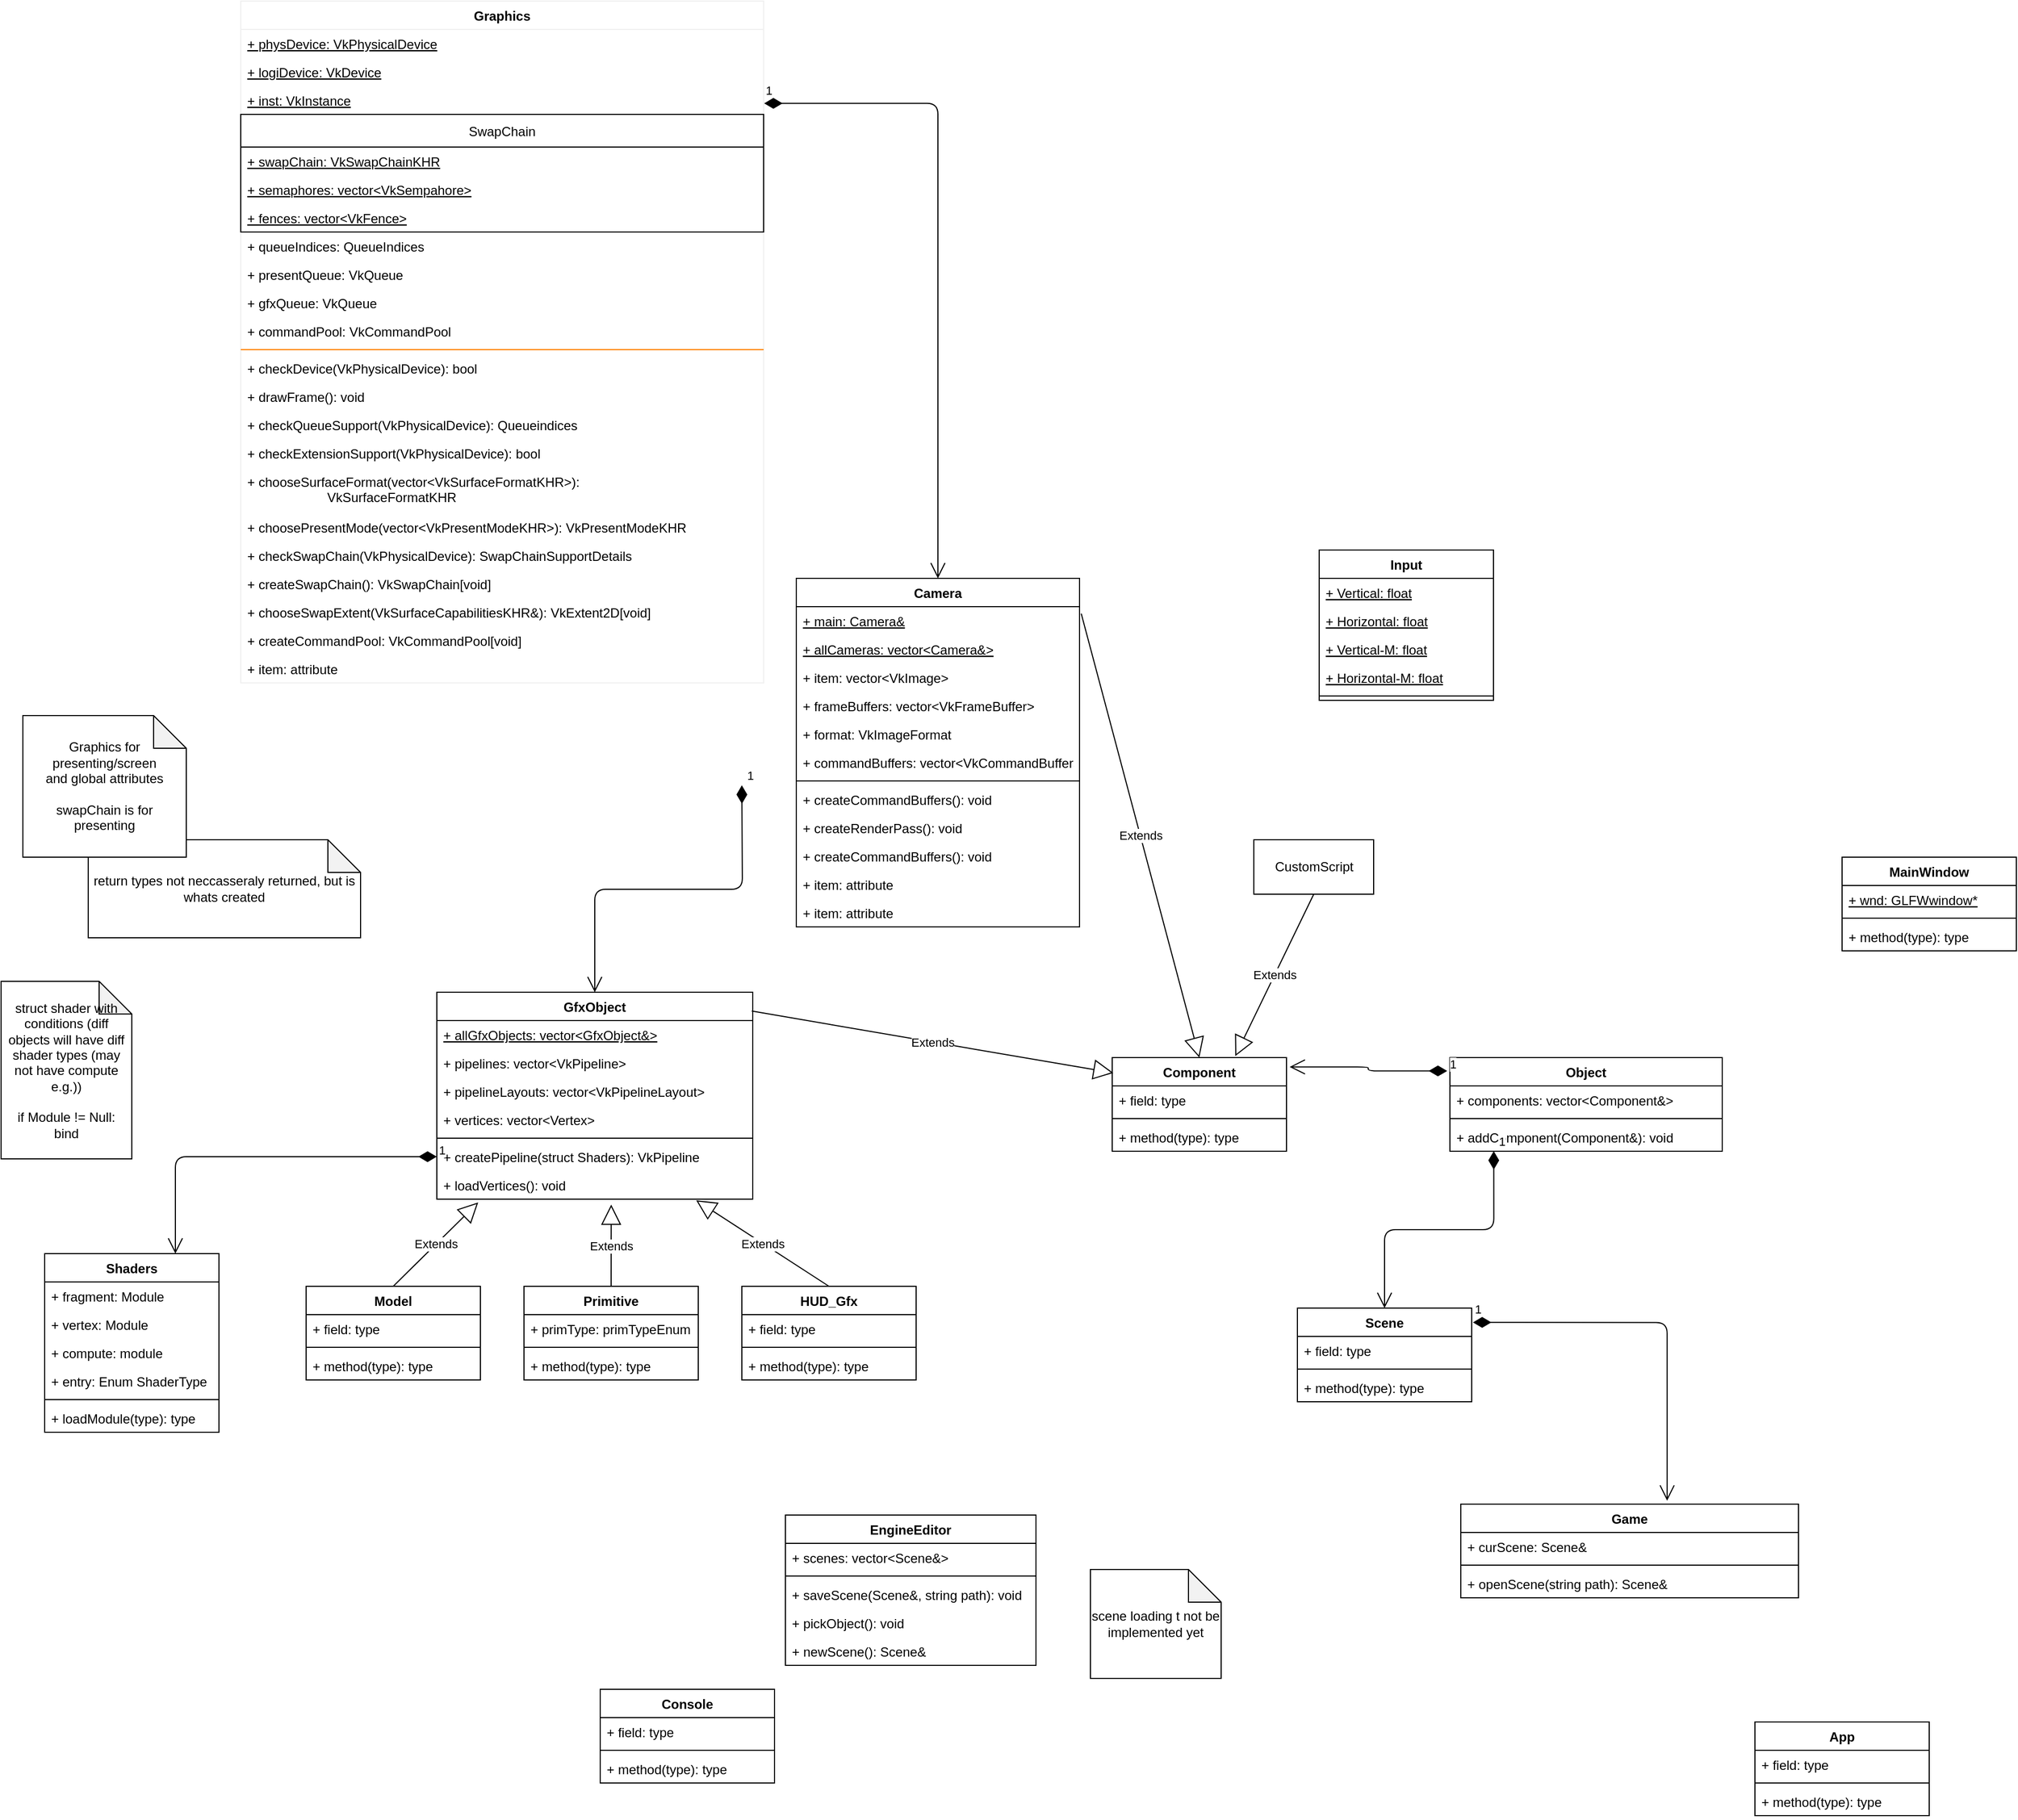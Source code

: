 <mxfile>
    <diagram id="BfsztXNBhcMgEYWWrg7Y" name="Page-1">
        <mxGraphModel dx="1413" dy="1930" grid="1" gridSize="10" guides="1" tooltips="1" connect="1" arrows="1" fold="1" page="1" pageScale="1" pageWidth="850" pageHeight="1100" math="0" shadow="0">
            <root>
                <mxCell id="0"/>
                <mxCell id="1" parent="0"/>
                <mxCell id="2" value="Camera" style="swimlane;fontStyle=1;align=center;verticalAlign=top;childLayout=stackLayout;horizontal=1;startSize=26;horizontalStack=0;resizeParent=1;resizeParentMax=0;resizeLast=0;collapsible=1;marginBottom=0;" parent="1" vertex="1">
                    <mxGeometry x="690" y="110" width="260" height="320" as="geometry"/>
                </mxCell>
                <mxCell id="17" value="+ main: Camera&amp;" style="text;strokeColor=none;fillColor=none;align=left;verticalAlign=top;spacingLeft=4;spacingRight=4;overflow=hidden;rotatable=0;points=[[0,0.5],[1,0.5]];portConstraint=eastwest;fontStyle=4" parent="2" vertex="1">
                    <mxGeometry y="26" width="260" height="26" as="geometry"/>
                </mxCell>
                <mxCell id="3" value="+ allCameras: vector&lt;Camera&amp;&gt;" style="text;strokeColor=none;fillColor=none;align=left;verticalAlign=top;spacingLeft=4;spacingRight=4;overflow=hidden;rotatable=0;points=[[0,0.5],[1,0.5]];portConstraint=eastwest;fontStyle=4" parent="2" vertex="1">
                    <mxGeometry y="52" width="260" height="26" as="geometry"/>
                </mxCell>
                <mxCell id="107" value="+ item: vector&lt;VkImage&gt;" style="text;strokeColor=none;fillColor=none;align=left;verticalAlign=top;spacingLeft=4;spacingRight=4;overflow=hidden;rotatable=0;points=[[0,0.5],[1,0.5]];portConstraint=eastwest;" parent="2" vertex="1">
                    <mxGeometry y="78" width="260" height="26" as="geometry"/>
                </mxCell>
                <mxCell id="175" value="+ frameBuffers: vector&lt;VkFrameBuffer&gt;" style="text;strokeColor=none;fillColor=none;align=left;verticalAlign=top;spacingLeft=4;spacingRight=4;overflow=hidden;rotatable=0;points=[[0,0.5],[1,0.5]];portConstraint=eastwest;" parent="2" vertex="1">
                    <mxGeometry y="104" width="260" height="26" as="geometry"/>
                </mxCell>
                <mxCell id="108" value="+ format: VkImageFormat" style="text;strokeColor=none;fillColor=none;align=left;verticalAlign=top;spacingLeft=4;spacingRight=4;overflow=hidden;rotatable=0;points=[[0,0.5],[1,0.5]];portConstraint=eastwest;" parent="2" vertex="1">
                    <mxGeometry y="130" width="260" height="26" as="geometry"/>
                </mxCell>
                <mxCell id="109" value="+ commandBuffers: vector&lt;VkCommandBuffer&gt;" style="text;strokeColor=none;fillColor=none;align=left;verticalAlign=top;spacingLeft=4;spacingRight=4;overflow=hidden;rotatable=0;points=[[0,0.5],[1,0.5]];portConstraint=eastwest;" parent="2" vertex="1">
                    <mxGeometry y="156" width="260" height="26" as="geometry"/>
                </mxCell>
                <mxCell id="4" value="" style="line;strokeWidth=1;fillColor=none;align=left;verticalAlign=middle;spacingTop=-1;spacingLeft=3;spacingRight=3;rotatable=0;labelPosition=right;points=[];portConstraint=eastwest;" parent="2" vertex="1">
                    <mxGeometry y="182" width="260" height="8" as="geometry"/>
                </mxCell>
                <mxCell id="5" value="+ createCommandBuffers(): void" style="text;strokeColor=none;fillColor=none;align=left;verticalAlign=top;spacingLeft=4;spacingRight=4;overflow=hidden;rotatable=0;points=[[0,0.5],[1,0.5]];portConstraint=eastwest;" parent="2" vertex="1">
                    <mxGeometry y="190" width="260" height="26" as="geometry"/>
                </mxCell>
                <mxCell id="170" value="+ createRenderPass(): void" style="text;strokeColor=none;fillColor=none;align=left;verticalAlign=top;spacingLeft=4;spacingRight=4;overflow=hidden;rotatable=0;points=[[0,0.5],[1,0.5]];portConstraint=eastwest;" parent="2" vertex="1">
                    <mxGeometry y="216" width="260" height="26" as="geometry"/>
                </mxCell>
                <mxCell id="171" value="+ createCommandBuffers(): void" style="text;strokeColor=none;fillColor=none;align=left;verticalAlign=top;spacingLeft=4;spacingRight=4;overflow=hidden;rotatable=0;points=[[0,0.5],[1,0.5]];portConstraint=eastwest;" parent="2" vertex="1">
                    <mxGeometry y="242" width="260" height="26" as="geometry"/>
                </mxCell>
                <mxCell id="172" value="+ item: attribute" style="text;strokeColor=none;fillColor=none;align=left;verticalAlign=top;spacingLeft=4;spacingRight=4;overflow=hidden;rotatable=0;points=[[0,0.5],[1,0.5]];portConstraint=eastwest;" parent="2" vertex="1">
                    <mxGeometry y="268" width="260" height="26" as="geometry"/>
                </mxCell>
                <mxCell id="173" value="+ item: attribute" style="text;strokeColor=none;fillColor=none;align=left;verticalAlign=top;spacingLeft=4;spacingRight=4;overflow=hidden;rotatable=0;points=[[0,0.5],[1,0.5]];portConstraint=eastwest;" parent="2" vertex="1">
                    <mxGeometry y="294" width="260" height="26" as="geometry"/>
                </mxCell>
                <mxCell id="6" value="Graphics" style="swimlane;fontStyle=1;align=center;verticalAlign=top;childLayout=stackLayout;horizontal=1;startSize=26;horizontalStack=0;resizeParent=1;resizeParentMax=0;resizeLast=0;collapsible=1;marginBottom=0;strokeColor=#F0F0F0;" parent="1" vertex="1">
                    <mxGeometry x="180" y="-420" width="480" height="626" as="geometry"/>
                </mxCell>
                <mxCell id="7" value="+ physDevice: VkPhysicalDevice" style="text;strokeColor=none;fillColor=none;align=left;verticalAlign=top;spacingLeft=4;spacingRight=4;overflow=hidden;rotatable=0;points=[[0,0.5],[1,0.5]];portConstraint=eastwest;fontStyle=4" parent="6" vertex="1">
                    <mxGeometry y="26" width="480" height="26" as="geometry"/>
                </mxCell>
                <mxCell id="10" value="+ logiDevice: VkDevice" style="text;strokeColor=none;fillColor=none;align=left;verticalAlign=top;spacingLeft=4;spacingRight=4;overflow=hidden;rotatable=0;points=[[0,0.5],[1,0.5]];portConstraint=eastwest;fontStyle=4" parent="6" vertex="1">
                    <mxGeometry y="52" width="480" height="26" as="geometry"/>
                </mxCell>
                <mxCell id="106" value="+ inst: VkInstance" style="text;strokeColor=none;fillColor=none;align=left;verticalAlign=top;spacingLeft=4;spacingRight=4;overflow=hidden;rotatable=0;points=[[0,0.5],[1,0.5]];portConstraint=eastwest;fontStyle=4" parent="6" vertex="1">
                    <mxGeometry y="78" width="480" height="26" as="geometry"/>
                </mxCell>
                <mxCell id="137" value="SwapChain" style="swimlane;fontStyle=0;childLayout=stackLayout;horizontal=1;startSize=30;horizontalStack=0;resizeParent=1;resizeParentMax=0;resizeLast=0;collapsible=1;marginBottom=0;" parent="6" vertex="1">
                    <mxGeometry y="104" width="480" height="108" as="geometry">
                        <mxRectangle y="104" width="480" height="30" as="alternateBounds"/>
                    </mxGeometry>
                </mxCell>
                <mxCell id="110" value="+ swapChain: VkSwapChainKHR" style="text;strokeColor=none;fillColor=none;align=left;verticalAlign=top;spacingLeft=4;spacingRight=4;overflow=hidden;rotatable=0;points=[[0,0.5],[1,0.5]];portConstraint=eastwest;fontStyle=4" parent="137" vertex="1">
                    <mxGeometry y="30" width="480" height="26" as="geometry"/>
                </mxCell>
                <mxCell id="111" value="+ semaphores: vector&lt;VkSempahore&gt;" style="text;strokeColor=none;fillColor=none;align=left;verticalAlign=top;spacingLeft=4;spacingRight=4;overflow=hidden;rotatable=0;points=[[0,0.5],[1,0.5]];portConstraint=eastwest;fontStyle=4" parent="137" vertex="1">
                    <mxGeometry y="56" width="480" height="26" as="geometry"/>
                </mxCell>
                <mxCell id="112" value="+ fences: vector&lt;VkFence&gt;" style="text;strokeColor=none;fillColor=none;align=left;verticalAlign=top;spacingLeft=4;spacingRight=4;overflow=hidden;rotatable=0;points=[[0,0.5],[1,0.5]];portConstraint=eastwest;fontStyle=4" parent="137" vertex="1">
                    <mxGeometry y="82" width="480" height="26" as="geometry"/>
                </mxCell>
                <mxCell id="114" value="+ queueIndices: QueueIndices" style="text;strokeColor=none;fillColor=none;align=left;verticalAlign=top;spacingLeft=4;spacingRight=4;overflow=hidden;rotatable=0;points=[[0,0.5],[1,0.5]];portConstraint=eastwest;" parent="6" vertex="1">
                    <mxGeometry y="212" width="480" height="26" as="geometry"/>
                </mxCell>
                <mxCell id="115" value="+ presentQueue: VkQueue" style="text;strokeColor=none;fillColor=none;align=left;verticalAlign=top;spacingLeft=4;spacingRight=4;overflow=hidden;rotatable=0;points=[[0,0.5],[1,0.5]];portConstraint=eastwest;" parent="6" vertex="1">
                    <mxGeometry y="238" width="480" height="26" as="geometry"/>
                </mxCell>
                <mxCell id="116" value="+ gfxQueue: VkQueue" style="text;strokeColor=none;fillColor=none;align=left;verticalAlign=top;spacingLeft=4;spacingRight=4;overflow=hidden;rotatable=0;points=[[0,0.5],[1,0.5]];portConstraint=eastwest;" parent="6" vertex="1">
                    <mxGeometry y="264" width="480" height="26" as="geometry"/>
                </mxCell>
                <mxCell id="176" value="+ commandPool: VkCommandPool" style="text;strokeColor=none;fillColor=none;align=left;verticalAlign=top;spacingLeft=4;spacingRight=4;overflow=hidden;rotatable=0;points=[[0,0.5],[1,0.5]];portConstraint=eastwest;" parent="6" vertex="1">
                    <mxGeometry y="290" width="480" height="26" as="geometry"/>
                </mxCell>
                <mxCell id="8" value="" style="line;strokeWidth=1;fillColor=none;align=left;verticalAlign=middle;spacingTop=-1;spacingLeft=3;spacingRight=3;rotatable=0;labelPosition=right;points=[];portConstraint=eastwest;strokeColor=#FF8000;" parent="6" vertex="1">
                    <mxGeometry y="316" width="480" height="8" as="geometry"/>
                </mxCell>
                <mxCell id="117" value="+ checkDevice(VkPhysicalDevice): bool" style="text;strokeColor=none;fillColor=none;align=left;verticalAlign=top;spacingLeft=4;spacingRight=4;overflow=hidden;rotatable=0;points=[[0,0.5],[1,0.5]];portConstraint=eastwest;" parent="6" vertex="1">
                    <mxGeometry y="324" width="480" height="26" as="geometry"/>
                </mxCell>
                <mxCell id="9" value="+ drawFrame(): void" style="text;strokeColor=none;fillColor=none;align=left;verticalAlign=top;spacingLeft=4;spacingRight=4;overflow=hidden;rotatable=0;points=[[0,0.5],[1,0.5]];portConstraint=eastwest;" parent="6" vertex="1">
                    <mxGeometry y="350" width="480" height="26" as="geometry"/>
                </mxCell>
                <mxCell id="118" value="+ checkQueueSupport(VkPhysicalDevice): Queueindices" style="text;strokeColor=none;fillColor=none;align=left;verticalAlign=top;spacingLeft=4;spacingRight=4;overflow=hidden;rotatable=0;points=[[0,0.5],[1,0.5]];portConstraint=eastwest;" parent="6" vertex="1">
                    <mxGeometry y="376" width="480" height="26" as="geometry"/>
                </mxCell>
                <mxCell id="119" value="+ checkExtensionSupport(VkPhysicalDevice): bool" style="text;strokeColor=none;fillColor=none;align=left;verticalAlign=top;spacingLeft=4;spacingRight=4;overflow=hidden;rotatable=0;points=[[0,0.5],[1,0.5]];portConstraint=eastwest;" parent="6" vertex="1">
                    <mxGeometry y="402" width="480" height="26" as="geometry"/>
                </mxCell>
                <mxCell id="121" value="+ chooseSurfaceFormat(vector&lt;VkSurfaceFormatKHR&gt;): &#10;                      VkSurfaceFormatKHR" style="text;strokeColor=none;fillColor=none;align=left;verticalAlign=top;spacingLeft=4;spacingRight=4;overflow=hidden;rotatable=0;points=[[0,0.5],[1,0.5]];portConstraint=eastwest;" parent="6" vertex="1">
                    <mxGeometry y="428" width="480" height="42" as="geometry"/>
                </mxCell>
                <mxCell id="130" value="+ choosePresentMode(vector&lt;VkPresentModeKHR&gt;): VkPresentModeKHR" style="text;strokeColor=none;fillColor=none;align=left;verticalAlign=top;spacingLeft=4;spacingRight=4;overflow=hidden;rotatable=0;points=[[0,0.5],[1,0.5]];portConstraint=eastwest;" parent="6" vertex="1">
                    <mxGeometry y="470" width="480" height="26" as="geometry"/>
                </mxCell>
                <mxCell id="120" value="+ checkSwapChain(VkPhysicalDevice): SwapChainSupportDetails" style="text;strokeColor=none;fillColor=none;align=left;verticalAlign=top;spacingLeft=4;spacingRight=4;overflow=hidden;rotatable=0;points=[[0,0.5],[1,0.5]];portConstraint=eastwest;" parent="6" vertex="1">
                    <mxGeometry y="496" width="480" height="26" as="geometry"/>
                </mxCell>
                <mxCell id="131" value="+ createSwapChain(): VkSwapChain[void]" style="text;strokeColor=none;fillColor=none;align=left;verticalAlign=top;spacingLeft=4;spacingRight=4;overflow=hidden;rotatable=0;points=[[0,0.5],[1,0.5]];portConstraint=eastwest;" parent="6" vertex="1">
                    <mxGeometry y="522" width="480" height="26" as="geometry"/>
                </mxCell>
                <mxCell id="132" value="+ chooseSwapExtent(VkSurfaceCapabilitiesKHR&amp;): VkExtent2D[void]" style="text;strokeColor=none;fillColor=none;align=left;verticalAlign=top;spacingLeft=4;spacingRight=4;overflow=hidden;rotatable=0;points=[[0,0.5],[1,0.5]];portConstraint=eastwest;" parent="6" vertex="1">
                    <mxGeometry y="548" width="480" height="26" as="geometry"/>
                </mxCell>
                <mxCell id="169" value="+ createCommandPool: VkCommandPool[void]" style="text;strokeColor=none;fillColor=none;align=left;verticalAlign=top;spacingLeft=4;spacingRight=4;overflow=hidden;rotatable=0;points=[[0,0.5],[1,0.5]];portConstraint=eastwest;" parent="6" vertex="1">
                    <mxGeometry y="574" width="480" height="26" as="geometry"/>
                </mxCell>
                <mxCell id="168" value="+ item: attribute" style="text;strokeColor=none;fillColor=none;align=left;verticalAlign=top;spacingLeft=4;spacingRight=4;overflow=hidden;rotatable=0;points=[[0,0.5],[1,0.5]];portConstraint=eastwest;" parent="6" vertex="1">
                    <mxGeometry y="600" width="480" height="26" as="geometry"/>
                </mxCell>
                <mxCell id="11" value="GfxObject" style="swimlane;fontStyle=1;align=center;verticalAlign=top;childLayout=stackLayout;horizontal=1;startSize=26;horizontalStack=0;resizeParent=1;resizeParentMax=0;resizeLast=0;collapsible=1;marginBottom=0;" parent="1" vertex="1">
                    <mxGeometry x="360" y="490" width="290" height="190" as="geometry"/>
                </mxCell>
                <mxCell id="40" value="+ allGfxObjects: vector&lt;GfxObject&amp;&gt;" style="text;strokeColor=none;fillColor=none;align=left;verticalAlign=top;spacingLeft=4;spacingRight=4;overflow=hidden;rotatable=0;points=[[0,0.5],[1,0.5]];portConstraint=eastwest;fontStyle=4" parent="11" vertex="1">
                    <mxGeometry y="26" width="290" height="26" as="geometry"/>
                </mxCell>
                <mxCell id="12" value="+ pipelines: vector&lt;VkPipeline&gt;" style="text;strokeColor=none;fillColor=none;align=left;verticalAlign=top;spacingLeft=4;spacingRight=4;overflow=hidden;rotatable=0;points=[[0,0.5],[1,0.5]];portConstraint=eastwest;" parent="11" vertex="1">
                    <mxGeometry y="52" width="290" height="26" as="geometry"/>
                </mxCell>
                <mxCell id="19" value="+ pipelineLayouts: vector&lt;VkPipelineLayout&gt;" style="text;strokeColor=none;fillColor=none;align=left;verticalAlign=top;spacingLeft=4;spacingRight=4;overflow=hidden;rotatable=0;points=[[0,0.5],[1,0.5]];portConstraint=eastwest;" parent="11" vertex="1">
                    <mxGeometry y="78" width="290" height="26" as="geometry"/>
                </mxCell>
                <mxCell id="79" value="+ vertices: vector&lt;Vertex&gt;" style="text;strokeColor=none;fillColor=none;align=left;verticalAlign=top;spacingLeft=4;spacingRight=4;overflow=hidden;rotatable=0;points=[[0,0.5],[1,0.5]];portConstraint=eastwest;" parent="11" vertex="1">
                    <mxGeometry y="104" width="290" height="26" as="geometry"/>
                </mxCell>
                <mxCell id="13" value="" style="line;strokeWidth=1;fillColor=none;align=left;verticalAlign=middle;spacingTop=-1;spacingLeft=3;spacingRight=3;rotatable=0;labelPosition=right;points=[];portConstraint=eastwest;" parent="11" vertex="1">
                    <mxGeometry y="130" width="290" height="8" as="geometry"/>
                </mxCell>
                <mxCell id="14" value="+ createPipeline(struct Shaders): VkPipeline" style="text;strokeColor=none;fillColor=none;align=left;verticalAlign=top;spacingLeft=4;spacingRight=4;overflow=hidden;rotatable=0;points=[[0,0.5],[1,0.5]];portConstraint=eastwest;" parent="11" vertex="1">
                    <mxGeometry y="138" width="290" height="26" as="geometry"/>
                </mxCell>
                <mxCell id="18" value="+ loadVertices(): void" style="text;strokeColor=none;fillColor=none;align=left;verticalAlign=top;spacingLeft=4;spacingRight=4;overflow=hidden;rotatable=0;points=[[0,0.5],[1,0.5]];portConstraint=eastwest;" parent="11" vertex="1">
                    <mxGeometry y="164" width="290" height="26" as="geometry"/>
                </mxCell>
                <mxCell id="15" value="1" style="endArrow=open;html=1;endSize=12;startArrow=diamondThin;startSize=14;startFill=1;edgeStyle=orthogonalEdgeStyle;align=left;verticalAlign=bottom;exitX=1.001;exitY=0.15;exitDx=0;exitDy=0;exitPerimeter=0;entryX=0.5;entryY=0;entryDx=0;entryDy=0;" parent="1" source="6" target="2" edge="1">
                    <mxGeometry x="-1" y="3" relative="1" as="geometry">
                        <mxPoint x="330" y="350" as="sourcePoint"/>
                        <mxPoint x="670" y="420" as="targetPoint"/>
                    </mxGeometry>
                </mxCell>
                <mxCell id="16" value="1" style="endArrow=open;html=1;endSize=12;startArrow=diamondThin;startSize=14;startFill=1;edgeStyle=orthogonalEdgeStyle;align=left;verticalAlign=bottom;entryX=0.5;entryY=0;entryDx=0;entryDy=0;" parent="1" target="11" edge="1">
                    <mxGeometry x="-1" y="3" relative="1" as="geometry">
                        <mxPoint x="640" y="300" as="sourcePoint"/>
                        <mxPoint x="670" y="420" as="targetPoint"/>
                    </mxGeometry>
                </mxCell>
                <mxCell id="20" value="Model" style="swimlane;fontStyle=1;align=center;verticalAlign=top;childLayout=stackLayout;horizontal=1;startSize=26;horizontalStack=0;resizeParent=1;resizeParentMax=0;resizeLast=0;collapsible=1;marginBottom=0;" parent="1" vertex="1">
                    <mxGeometry x="240" y="760" width="160" height="86" as="geometry"/>
                </mxCell>
                <mxCell id="21" value="+ field: type" style="text;strokeColor=none;fillColor=none;align=left;verticalAlign=top;spacingLeft=4;spacingRight=4;overflow=hidden;rotatable=0;points=[[0,0.5],[1,0.5]];portConstraint=eastwest;" parent="20" vertex="1">
                    <mxGeometry y="26" width="160" height="26" as="geometry"/>
                </mxCell>
                <mxCell id="22" value="" style="line;strokeWidth=1;fillColor=none;align=left;verticalAlign=middle;spacingTop=-1;spacingLeft=3;spacingRight=3;rotatable=0;labelPosition=right;points=[];portConstraint=eastwest;" parent="20" vertex="1">
                    <mxGeometry y="52" width="160" height="8" as="geometry"/>
                </mxCell>
                <mxCell id="23" value="+ method(type): type" style="text;strokeColor=none;fillColor=none;align=left;verticalAlign=top;spacingLeft=4;spacingRight=4;overflow=hidden;rotatable=0;points=[[0,0.5],[1,0.5]];portConstraint=eastwest;" parent="20" vertex="1">
                    <mxGeometry y="60" width="160" height="26" as="geometry"/>
                </mxCell>
                <mxCell id="27" value="Primitive" style="swimlane;fontStyle=1;align=center;verticalAlign=top;childLayout=stackLayout;horizontal=1;startSize=26;horizontalStack=0;resizeParent=1;resizeParentMax=0;resizeLast=0;collapsible=1;marginBottom=0;" parent="1" vertex="1">
                    <mxGeometry x="440" y="760" width="160" height="86" as="geometry"/>
                </mxCell>
                <mxCell id="28" value="+ primType: primTypeEnum" style="text;strokeColor=none;fillColor=none;align=left;verticalAlign=top;spacingLeft=4;spacingRight=4;overflow=hidden;rotatable=0;points=[[0,0.5],[1,0.5]];portConstraint=eastwest;" parent="27" vertex="1">
                    <mxGeometry y="26" width="160" height="26" as="geometry"/>
                </mxCell>
                <mxCell id="29" value="" style="line;strokeWidth=1;fillColor=none;align=left;verticalAlign=middle;spacingTop=-1;spacingLeft=3;spacingRight=3;rotatable=0;labelPosition=right;points=[];portConstraint=eastwest;" parent="27" vertex="1">
                    <mxGeometry y="52" width="160" height="8" as="geometry"/>
                </mxCell>
                <mxCell id="30" value="+ method(type): type" style="text;strokeColor=none;fillColor=none;align=left;verticalAlign=top;spacingLeft=4;spacingRight=4;overflow=hidden;rotatable=0;points=[[0,0.5],[1,0.5]];portConstraint=eastwest;" parent="27" vertex="1">
                    <mxGeometry y="60" width="160" height="26" as="geometry"/>
                </mxCell>
                <mxCell id="31" value="Extends" style="endArrow=block;endSize=16;endFill=0;html=1;exitX=0.5;exitY=0;exitDx=0;exitDy=0;entryX=0.131;entryY=1.115;entryDx=0;entryDy=0;entryPerimeter=0;" parent="1" source="20" target="18" edge="1">
                    <mxGeometry width="160" relative="1" as="geometry">
                        <mxPoint x="470" y="590" as="sourcePoint"/>
                        <mxPoint x="630" y="590" as="targetPoint"/>
                    </mxGeometry>
                </mxCell>
                <mxCell id="32" value="HUD_Gfx" style="swimlane;fontStyle=1;align=center;verticalAlign=top;childLayout=stackLayout;horizontal=1;startSize=26;horizontalStack=0;resizeParent=1;resizeParentMax=0;resizeLast=0;collapsible=1;marginBottom=0;" parent="1" vertex="1">
                    <mxGeometry x="640" y="760" width="160" height="86" as="geometry"/>
                </mxCell>
                <mxCell id="33" value="+ field: type" style="text;strokeColor=none;fillColor=none;align=left;verticalAlign=top;spacingLeft=4;spacingRight=4;overflow=hidden;rotatable=0;points=[[0,0.5],[1,0.5]];portConstraint=eastwest;" parent="32" vertex="1">
                    <mxGeometry y="26" width="160" height="26" as="geometry"/>
                </mxCell>
                <mxCell id="34" value="" style="line;strokeWidth=1;fillColor=none;align=left;verticalAlign=middle;spacingTop=-1;spacingLeft=3;spacingRight=3;rotatable=0;labelPosition=right;points=[];portConstraint=eastwest;" parent="32" vertex="1">
                    <mxGeometry y="52" width="160" height="8" as="geometry"/>
                </mxCell>
                <mxCell id="35" value="+ method(type): type" style="text;strokeColor=none;fillColor=none;align=left;verticalAlign=top;spacingLeft=4;spacingRight=4;overflow=hidden;rotatable=0;points=[[0,0.5],[1,0.5]];portConstraint=eastwest;" parent="32" vertex="1">
                    <mxGeometry y="60" width="160" height="26" as="geometry"/>
                </mxCell>
                <mxCell id="38" value="Extends" style="endArrow=block;endSize=16;endFill=0;html=1;exitX=0.5;exitY=0;exitDx=0;exitDy=0;entryX=0.552;entryY=1.192;entryDx=0;entryDy=0;entryPerimeter=0;" parent="1" source="27" target="18" edge="1">
                    <mxGeometry width="160" relative="1" as="geometry">
                        <mxPoint x="450" y="630" as="sourcePoint"/>
                        <mxPoint x="610" y="630" as="targetPoint"/>
                    </mxGeometry>
                </mxCell>
                <mxCell id="39" value="Extends" style="endArrow=block;endSize=16;endFill=0;html=1;exitX=0.5;exitY=0;exitDx=0;exitDy=0;entryX=0.821;entryY=1.038;entryDx=0;entryDy=0;entryPerimeter=0;" parent="1" source="32" target="18" edge="1">
                    <mxGeometry width="160" relative="1" as="geometry">
                        <mxPoint x="510" y="490" as="sourcePoint"/>
                        <mxPoint x="670" y="490" as="targetPoint"/>
                    </mxGeometry>
                </mxCell>
                <mxCell id="41" value="Component" style="swimlane;fontStyle=1;align=center;verticalAlign=top;childLayout=stackLayout;horizontal=1;startSize=26;horizontalStack=0;resizeParent=1;resizeParentMax=0;resizeLast=0;collapsible=1;marginBottom=0;" parent="1" vertex="1">
                    <mxGeometry x="980" y="550" width="160" height="86" as="geometry"/>
                </mxCell>
                <mxCell id="42" value="+ field: type" style="text;strokeColor=none;fillColor=none;align=left;verticalAlign=top;spacingLeft=4;spacingRight=4;overflow=hidden;rotatable=0;points=[[0,0.5],[1,0.5]];portConstraint=eastwest;" parent="41" vertex="1">
                    <mxGeometry y="26" width="160" height="26" as="geometry"/>
                </mxCell>
                <mxCell id="43" value="" style="line;strokeWidth=1;fillColor=none;align=left;verticalAlign=middle;spacingTop=-1;spacingLeft=3;spacingRight=3;rotatable=0;labelPosition=right;points=[];portConstraint=eastwest;" parent="41" vertex="1">
                    <mxGeometry y="52" width="160" height="8" as="geometry"/>
                </mxCell>
                <mxCell id="44" value="+ method(type): type" style="text;strokeColor=none;fillColor=none;align=left;verticalAlign=top;spacingLeft=4;spacingRight=4;overflow=hidden;rotatable=0;points=[[0,0.5],[1,0.5]];portConstraint=eastwest;" parent="41" vertex="1">
                    <mxGeometry y="60" width="160" height="26" as="geometry"/>
                </mxCell>
                <mxCell id="45" value="Extends" style="endArrow=block;endSize=16;endFill=0;html=1;exitX=1.006;exitY=0.101;exitDx=0;exitDy=0;exitPerimeter=0;entryX=0.5;entryY=0;entryDx=0;entryDy=0;" parent="1" source="2" target="41" edge="1">
                    <mxGeometry width="160" relative="1" as="geometry">
                        <mxPoint x="720" y="540" as="sourcePoint"/>
                        <mxPoint x="880" y="540" as="targetPoint"/>
                    </mxGeometry>
                </mxCell>
                <mxCell id="47" value="Extends" style="endArrow=block;endSize=16;endFill=0;html=1;exitX=0.997;exitY=0.091;exitDx=0;exitDy=0;exitPerimeter=0;entryX=0.007;entryY=0.164;entryDx=0;entryDy=0;entryPerimeter=0;" parent="1" source="11" target="41" edge="1">
                    <mxGeometry width="160" relative="1" as="geometry">
                        <mxPoint x="520" y="530" as="sourcePoint"/>
                        <mxPoint x="680" y="530" as="targetPoint"/>
                    </mxGeometry>
                </mxCell>
                <mxCell id="48" value="struct shader with conditions (diff objects will have diff shader types (may not have compute e.g.))&lt;br&gt;&lt;br&gt;if Module != Null:&lt;br&gt;bind" style="shape=note;whiteSpace=wrap;html=1;backgroundOutline=1;darkOpacity=0.05;" parent="1" vertex="1">
                    <mxGeometry x="-40" y="480" width="120" height="163" as="geometry"/>
                </mxCell>
                <mxCell id="49" value="Object" style="swimlane;fontStyle=1;align=center;verticalAlign=top;childLayout=stackLayout;horizontal=1;startSize=26;horizontalStack=0;resizeParent=1;resizeParentMax=0;resizeLast=0;collapsible=1;marginBottom=0;" parent="1" vertex="1">
                    <mxGeometry x="1290" y="550" width="250" height="86" as="geometry"/>
                </mxCell>
                <mxCell id="50" value="+ components: vector&lt;Component&amp;&gt;" style="text;strokeColor=none;fillColor=none;align=left;verticalAlign=top;spacingLeft=4;spacingRight=4;overflow=hidden;rotatable=0;points=[[0,0.5],[1,0.5]];portConstraint=eastwest;" parent="49" vertex="1">
                    <mxGeometry y="26" width="250" height="26" as="geometry"/>
                </mxCell>
                <mxCell id="51" value="" style="line;strokeWidth=1;fillColor=none;align=left;verticalAlign=middle;spacingTop=-1;spacingLeft=3;spacingRight=3;rotatable=0;labelPosition=right;points=[];portConstraint=eastwest;" parent="49" vertex="1">
                    <mxGeometry y="52" width="250" height="8" as="geometry"/>
                </mxCell>
                <mxCell id="52" value="+ addComponent(Component&amp;): void" style="text;strokeColor=none;fillColor=none;align=left;verticalAlign=top;spacingLeft=4;spacingRight=4;overflow=hidden;rotatable=0;points=[[0,0.5],[1,0.5]];portConstraint=eastwest;" parent="49" vertex="1">
                    <mxGeometry y="60" width="250" height="26" as="geometry"/>
                </mxCell>
                <mxCell id="53" value="return types not neccasseraly returned, but is whats created" style="shape=note;whiteSpace=wrap;html=1;backgroundOutline=1;darkOpacity=0.05;" parent="1" vertex="1">
                    <mxGeometry x="40" y="350" width="250" height="90" as="geometry"/>
                </mxCell>
                <mxCell id="54" value="1" style="endArrow=open;html=1;endSize=12;startArrow=diamondThin;startSize=14;startFill=1;edgeStyle=orthogonalEdgeStyle;align=left;verticalAlign=bottom;exitX=-0.01;exitY=0.143;exitDx=0;exitDy=0;exitPerimeter=0;entryX=1.018;entryY=0.1;entryDx=0;entryDy=0;entryPerimeter=0;" parent="1" source="49" target="41" edge="1">
                    <mxGeometry x="-1" y="3" relative="1" as="geometry">
                        <mxPoint x="850" y="460" as="sourcePoint"/>
                        <mxPoint x="1170" y="510" as="targetPoint"/>
                    </mxGeometry>
                </mxCell>
                <mxCell id="55" value="Scene" style="swimlane;fontStyle=1;align=center;verticalAlign=top;childLayout=stackLayout;horizontal=1;startSize=26;horizontalStack=0;resizeParent=1;resizeParentMax=0;resizeLast=0;collapsible=1;marginBottom=0;" parent="1" vertex="1">
                    <mxGeometry x="1150" y="780" width="160" height="86" as="geometry"/>
                </mxCell>
                <mxCell id="56" value="+ field: type" style="text;strokeColor=none;fillColor=none;align=left;verticalAlign=top;spacingLeft=4;spacingRight=4;overflow=hidden;rotatable=0;points=[[0,0.5],[1,0.5]];portConstraint=eastwest;" parent="55" vertex="1">
                    <mxGeometry y="26" width="160" height="26" as="geometry"/>
                </mxCell>
                <mxCell id="57" value="" style="line;strokeWidth=1;fillColor=none;align=left;verticalAlign=middle;spacingTop=-1;spacingLeft=3;spacingRight=3;rotatable=0;labelPosition=right;points=[];portConstraint=eastwest;" parent="55" vertex="1">
                    <mxGeometry y="52" width="160" height="8" as="geometry"/>
                </mxCell>
                <mxCell id="58" value="+ method(type): type" style="text;strokeColor=none;fillColor=none;align=left;verticalAlign=top;spacingLeft=4;spacingRight=4;overflow=hidden;rotatable=0;points=[[0,0.5],[1,0.5]];portConstraint=eastwest;" parent="55" vertex="1">
                    <mxGeometry y="60" width="160" height="26" as="geometry"/>
                </mxCell>
                <mxCell id="59" value="Game" style="swimlane;fontStyle=1;align=center;verticalAlign=top;childLayout=stackLayout;horizontal=1;startSize=26;horizontalStack=0;resizeParent=1;resizeParentMax=0;resizeLast=0;collapsible=1;marginBottom=0;" parent="1" vertex="1">
                    <mxGeometry x="1300" y="960" width="310" height="86" as="geometry"/>
                </mxCell>
                <mxCell id="60" value="+ curScene: Scene&amp;" style="text;strokeColor=none;fillColor=none;align=left;verticalAlign=top;spacingLeft=4;spacingRight=4;overflow=hidden;rotatable=0;points=[[0,0.5],[1,0.5]];portConstraint=eastwest;" parent="59" vertex="1">
                    <mxGeometry y="26" width="310" height="26" as="geometry"/>
                </mxCell>
                <mxCell id="61" value="" style="line;strokeWidth=1;fillColor=none;align=left;verticalAlign=middle;spacingTop=-1;spacingLeft=3;spacingRight=3;rotatable=0;labelPosition=right;points=[];portConstraint=eastwest;" parent="59" vertex="1">
                    <mxGeometry y="52" width="310" height="8" as="geometry"/>
                </mxCell>
                <mxCell id="62" value="+ openScene(string path): Scene&amp;" style="text;strokeColor=none;fillColor=none;align=left;verticalAlign=top;spacingLeft=4;spacingRight=4;overflow=hidden;rotatable=0;points=[[0,0.5],[1,0.5]];portConstraint=eastwest;" parent="59" vertex="1">
                    <mxGeometry y="60" width="310" height="26" as="geometry"/>
                </mxCell>
                <mxCell id="67" value="EngineEditor" style="swimlane;fontStyle=1;align=center;verticalAlign=top;childLayout=stackLayout;horizontal=1;startSize=26;horizontalStack=0;resizeParent=1;resizeParentMax=0;resizeLast=0;collapsible=1;marginBottom=0;" parent="1" vertex="1">
                    <mxGeometry x="680" y="970" width="230" height="138" as="geometry"/>
                </mxCell>
                <mxCell id="68" value="+ scenes: vector&lt;Scene&amp;&gt;" style="text;strokeColor=none;fillColor=none;align=left;verticalAlign=top;spacingLeft=4;spacingRight=4;overflow=hidden;rotatable=0;points=[[0,0.5],[1,0.5]];portConstraint=eastwest;" parent="67" vertex="1">
                    <mxGeometry y="26" width="230" height="26" as="geometry"/>
                </mxCell>
                <mxCell id="69" value="" style="line;strokeWidth=1;fillColor=none;align=left;verticalAlign=middle;spacingTop=-1;spacingLeft=3;spacingRight=3;rotatable=0;labelPosition=right;points=[];portConstraint=eastwest;" parent="67" vertex="1">
                    <mxGeometry y="52" width="230" height="8" as="geometry"/>
                </mxCell>
                <mxCell id="70" value="+ saveScene(Scene&amp;, string path): void" style="text;strokeColor=none;fillColor=none;align=left;verticalAlign=top;spacingLeft=4;spacingRight=4;overflow=hidden;rotatable=0;points=[[0,0.5],[1,0.5]];portConstraint=eastwest;" parent="67" vertex="1">
                    <mxGeometry y="60" width="230" height="26" as="geometry"/>
                </mxCell>
                <mxCell id="75" value="+ pickObject(): void" style="text;strokeColor=none;fillColor=none;align=left;verticalAlign=top;spacingLeft=4;spacingRight=4;overflow=hidden;rotatable=0;points=[[0,0.5],[1,0.5]];portConstraint=eastwest;" parent="67" vertex="1">
                    <mxGeometry y="86" width="230" height="26" as="geometry"/>
                </mxCell>
                <mxCell id="76" value="+ newScene(): Scene&amp;" style="text;strokeColor=none;fillColor=none;align=left;verticalAlign=top;spacingLeft=4;spacingRight=4;overflow=hidden;rotatable=0;points=[[0,0.5],[1,0.5]];portConstraint=eastwest;" parent="67" vertex="1">
                    <mxGeometry y="112" width="230" height="26" as="geometry"/>
                </mxCell>
                <mxCell id="71" value="Console" style="swimlane;fontStyle=1;align=center;verticalAlign=top;childLayout=stackLayout;horizontal=1;startSize=26;horizontalStack=0;resizeParent=1;resizeParentMax=0;resizeLast=0;collapsible=1;marginBottom=0;" parent="1" vertex="1">
                    <mxGeometry x="510" y="1130" width="160" height="86" as="geometry"/>
                </mxCell>
                <mxCell id="72" value="+ field: type" style="text;strokeColor=none;fillColor=none;align=left;verticalAlign=top;spacingLeft=4;spacingRight=4;overflow=hidden;rotatable=0;points=[[0,0.5],[1,0.5]];portConstraint=eastwest;" parent="71" vertex="1">
                    <mxGeometry y="26" width="160" height="26" as="geometry"/>
                </mxCell>
                <mxCell id="73" value="" style="line;strokeWidth=1;fillColor=none;align=left;verticalAlign=middle;spacingTop=-1;spacingLeft=3;spacingRight=3;rotatable=0;labelPosition=right;points=[];portConstraint=eastwest;" parent="71" vertex="1">
                    <mxGeometry y="52" width="160" height="8" as="geometry"/>
                </mxCell>
                <mxCell id="74" value="+ method(type): type" style="text;strokeColor=none;fillColor=none;align=left;verticalAlign=top;spacingLeft=4;spacingRight=4;overflow=hidden;rotatable=0;points=[[0,0.5],[1,0.5]];portConstraint=eastwest;" parent="71" vertex="1">
                    <mxGeometry y="60" width="160" height="26" as="geometry"/>
                </mxCell>
                <mxCell id="77" value="scene loading t not be implemented yet" style="shape=note;whiteSpace=wrap;html=1;backgroundOutline=1;darkOpacity=0.05;" parent="1" vertex="1">
                    <mxGeometry x="960" y="1020" width="120" height="100" as="geometry"/>
                </mxCell>
                <mxCell id="78" value="1" style="endArrow=open;html=1;endSize=12;startArrow=diamondThin;startSize=14;startFill=1;edgeStyle=orthogonalEdgeStyle;align=left;verticalAlign=bottom;exitX=0.161;exitY=0.997;exitDx=0;exitDy=0;exitPerimeter=0;entryX=0.5;entryY=0;entryDx=0;entryDy=0;" parent="1" source="52" target="55" edge="1">
                    <mxGeometry x="-1" y="3" relative="1" as="geometry">
                        <mxPoint x="1290" y="770" as="sourcePoint"/>
                        <mxPoint x="1450" y="770" as="targetPoint"/>
                    </mxGeometry>
                </mxCell>
                <mxCell id="80" value="Shaders" style="swimlane;fontStyle=1;align=center;verticalAlign=top;childLayout=stackLayout;horizontal=1;startSize=26;horizontalStack=0;resizeParent=1;resizeParentMax=0;resizeLast=0;collapsible=1;marginBottom=0;" parent="1" vertex="1">
                    <mxGeometry y="730" width="160" height="164" as="geometry"/>
                </mxCell>
                <mxCell id="81" value="+ fragment: Module" style="text;strokeColor=none;fillColor=none;align=left;verticalAlign=top;spacingLeft=4;spacingRight=4;overflow=hidden;rotatable=0;points=[[0,0.5],[1,0.5]];portConstraint=eastwest;" parent="80" vertex="1">
                    <mxGeometry y="26" width="160" height="26" as="geometry"/>
                </mxCell>
                <mxCell id="84" value="+ vertex: Module" style="text;strokeColor=none;fillColor=none;align=left;verticalAlign=top;spacingLeft=4;spacingRight=4;overflow=hidden;rotatable=0;points=[[0,0.5],[1,0.5]];portConstraint=eastwest;" parent="80" vertex="1">
                    <mxGeometry y="52" width="160" height="26" as="geometry"/>
                </mxCell>
                <mxCell id="85" value="+ compute: module" style="text;strokeColor=none;fillColor=none;align=left;verticalAlign=top;spacingLeft=4;spacingRight=4;overflow=hidden;rotatable=0;points=[[0,0.5],[1,0.5]];portConstraint=eastwest;" parent="80" vertex="1">
                    <mxGeometry y="78" width="160" height="26" as="geometry"/>
                </mxCell>
                <mxCell id="86" value="+ entry: Enum ShaderType" style="text;strokeColor=none;fillColor=none;align=left;verticalAlign=top;spacingLeft=4;spacingRight=4;overflow=hidden;rotatable=0;points=[[0,0.5],[1,0.5]];portConstraint=eastwest;" parent="80" vertex="1">
                    <mxGeometry y="104" width="160" height="26" as="geometry"/>
                </mxCell>
                <mxCell id="82" value="" style="line;strokeWidth=1;fillColor=none;align=left;verticalAlign=middle;spacingTop=-1;spacingLeft=3;spacingRight=3;rotatable=0;labelPosition=right;points=[];portConstraint=eastwest;" parent="80" vertex="1">
                    <mxGeometry y="130" width="160" height="8" as="geometry"/>
                </mxCell>
                <mxCell id="83" value="+ loadModule(type): type" style="text;strokeColor=none;fillColor=none;align=left;verticalAlign=top;spacingLeft=4;spacingRight=4;overflow=hidden;rotatable=0;points=[[0,0.5],[1,0.5]];portConstraint=eastwest;" parent="80" vertex="1">
                    <mxGeometry y="138" width="160" height="26" as="geometry"/>
                </mxCell>
                <mxCell id="87" value="1" style="endArrow=open;html=1;endSize=12;startArrow=diamondThin;startSize=14;startFill=1;edgeStyle=orthogonalEdgeStyle;align=left;verticalAlign=bottom;entryX=0.75;entryY=0;entryDx=0;entryDy=0;exitX=0;exitY=0.5;exitDx=0;exitDy=0;" parent="1" source="14" target="80" edge="1">
                    <mxGeometry x="-1" y="3" relative="1" as="geometry">
                        <mxPoint x="350" y="650" as="sourcePoint"/>
                        <mxPoint x="470" y="730" as="targetPoint"/>
                        <Array as="points">
                            <mxPoint x="120" y="641"/>
                            <mxPoint x="120" y="721"/>
                        </Array>
                    </mxGeometry>
                </mxCell>
                <mxCell id="88" value="Input" style="swimlane;fontStyle=1;align=center;verticalAlign=top;childLayout=stackLayout;horizontal=1;startSize=26;horizontalStack=0;resizeParent=1;resizeParentMax=0;resizeLast=0;collapsible=1;marginBottom=0;" parent="1" vertex="1">
                    <mxGeometry x="1170" y="84" width="160" height="138" as="geometry"/>
                </mxCell>
                <mxCell id="89" value="+ Vertical: float" style="text;strokeColor=none;fillColor=none;align=left;verticalAlign=top;spacingLeft=4;spacingRight=4;overflow=hidden;rotatable=0;points=[[0,0.5],[1,0.5]];portConstraint=eastwest;fontStyle=4" parent="88" vertex="1">
                    <mxGeometry y="26" width="160" height="26" as="geometry"/>
                </mxCell>
                <mxCell id="94" value="+ Horizontal: float" style="text;strokeColor=none;fillColor=none;align=left;verticalAlign=top;spacingLeft=4;spacingRight=4;overflow=hidden;rotatable=0;points=[[0,0.5],[1,0.5]];portConstraint=eastwest;fontStyle=4" parent="88" vertex="1">
                    <mxGeometry y="52" width="160" height="26" as="geometry"/>
                </mxCell>
                <mxCell id="95" value="+ Vertical-M: float" style="text;strokeColor=none;fillColor=none;align=left;verticalAlign=top;spacingLeft=4;spacingRight=4;overflow=hidden;rotatable=0;points=[[0,0.5],[1,0.5]];portConstraint=eastwest;fontStyle=4" parent="88" vertex="1">
                    <mxGeometry y="78" width="160" height="26" as="geometry"/>
                </mxCell>
                <mxCell id="96" value="+ Horizontal-M: float" style="text;strokeColor=none;fillColor=none;align=left;verticalAlign=top;spacingLeft=4;spacingRight=4;overflow=hidden;rotatable=0;points=[[0,0.5],[1,0.5]];portConstraint=eastwest;fontStyle=4" parent="88" vertex="1">
                    <mxGeometry y="104" width="160" height="26" as="geometry"/>
                </mxCell>
                <mxCell id="90" value="" style="line;strokeWidth=1;fillColor=none;align=left;verticalAlign=middle;spacingTop=-1;spacingLeft=3;spacingRight=3;rotatable=0;labelPosition=right;points=[];portConstraint=eastwest;" parent="88" vertex="1">
                    <mxGeometry y="130" width="160" height="8" as="geometry"/>
                </mxCell>
                <mxCell id="92" value="CustomScript" style="html=1;" parent="1" vertex="1">
                    <mxGeometry x="1110" y="350" width="110" height="50" as="geometry"/>
                </mxCell>
                <mxCell id="93" value="Extends" style="endArrow=block;endSize=16;endFill=0;html=1;exitX=0.5;exitY=1;exitDx=0;exitDy=0;entryX=0.706;entryY=-0.016;entryDx=0;entryDy=0;entryPerimeter=0;" parent="1" source="92" target="41" edge="1">
                    <mxGeometry width="160" relative="1" as="geometry">
                        <mxPoint x="1370" y="282.002" as="sourcePoint"/>
                        <mxPoint x="1508.86" y="480.69" as="targetPoint"/>
                    </mxGeometry>
                </mxCell>
                <mxCell id="97" value="1" style="endArrow=open;html=1;endSize=12;startArrow=diamondThin;startSize=14;startFill=1;edgeStyle=orthogonalEdgeStyle;align=left;verticalAlign=bottom;exitX=1.007;exitY=0.153;exitDx=0;exitDy=0;exitPerimeter=0;entryX=0.611;entryY=-0.037;entryDx=0;entryDy=0;entryPerimeter=0;" parent="1" source="55" target="59" edge="1">
                    <mxGeometry x="-1" y="3" relative="1" as="geometry">
                        <mxPoint x="1570.25" y="750.972" as="sourcePoint"/>
                        <mxPoint x="1470" y="895.05" as="targetPoint"/>
                        <Array as="points">
                            <mxPoint x="1489" y="793"/>
                        </Array>
                    </mxGeometry>
                </mxCell>
                <mxCell id="98" value="MainWindow" style="swimlane;fontStyle=1;align=center;verticalAlign=top;childLayout=stackLayout;horizontal=1;startSize=26;horizontalStack=0;resizeParent=1;resizeParentMax=0;resizeLast=0;collapsible=1;marginBottom=0;" parent="1" vertex="1">
                    <mxGeometry x="1650" y="366" width="160" height="86" as="geometry"/>
                </mxCell>
                <mxCell id="99" value="+ wnd: GLFWwindow*" style="text;strokeColor=none;fillColor=none;align=left;verticalAlign=top;spacingLeft=4;spacingRight=4;overflow=hidden;rotatable=0;points=[[0,0.5],[1,0.5]];portConstraint=eastwest;fontStyle=4" parent="98" vertex="1">
                    <mxGeometry y="26" width="160" height="26" as="geometry"/>
                </mxCell>
                <mxCell id="100" value="" style="line;strokeWidth=1;fillColor=none;align=left;verticalAlign=middle;spacingTop=-1;spacingLeft=3;spacingRight=3;rotatable=0;labelPosition=right;points=[];portConstraint=eastwest;" parent="98" vertex="1">
                    <mxGeometry y="52" width="160" height="8" as="geometry"/>
                </mxCell>
                <mxCell id="101" value="+ method(type): type" style="text;strokeColor=none;fillColor=none;align=left;verticalAlign=top;spacingLeft=4;spacingRight=4;overflow=hidden;rotatable=0;points=[[0,0.5],[1,0.5]];portConstraint=eastwest;" parent="98" vertex="1">
                    <mxGeometry y="60" width="160" height="26" as="geometry"/>
                </mxCell>
                <mxCell id="102" value="App" style="swimlane;fontStyle=1;align=center;verticalAlign=top;childLayout=stackLayout;horizontal=1;startSize=26;horizontalStack=0;resizeParent=1;resizeParentMax=0;resizeLast=0;collapsible=1;marginBottom=0;" parent="1" vertex="1">
                    <mxGeometry x="1570" y="1160" width="160" height="86" as="geometry"/>
                </mxCell>
                <mxCell id="103" value="+ field: type" style="text;strokeColor=none;fillColor=none;align=left;verticalAlign=top;spacingLeft=4;spacingRight=4;overflow=hidden;rotatable=0;points=[[0,0.5],[1,0.5]];portConstraint=eastwest;" parent="102" vertex="1">
                    <mxGeometry y="26" width="160" height="26" as="geometry"/>
                </mxCell>
                <mxCell id="104" value="" style="line;strokeWidth=1;fillColor=none;align=left;verticalAlign=middle;spacingTop=-1;spacingLeft=3;spacingRight=3;rotatable=0;labelPosition=right;points=[];portConstraint=eastwest;" parent="102" vertex="1">
                    <mxGeometry y="52" width="160" height="8" as="geometry"/>
                </mxCell>
                <mxCell id="105" value="+ method(type): type" style="text;strokeColor=none;fillColor=none;align=left;verticalAlign=top;spacingLeft=4;spacingRight=4;overflow=hidden;rotatable=0;points=[[0,0.5],[1,0.5]];portConstraint=eastwest;" parent="102" vertex="1">
                    <mxGeometry y="60" width="160" height="26" as="geometry"/>
                </mxCell>
                <mxCell id="113" value="Graphics for presenting/screen&lt;br&gt;and global attributes&lt;br&gt;&lt;br&gt;swapChain is for presenting" style="shape=note;whiteSpace=wrap;html=1;backgroundOutline=1;darkOpacity=0.05;" parent="1" vertex="1">
                    <mxGeometry x="-20" y="236" width="150" height="130" as="geometry"/>
                </mxCell>
            </root>
        </mxGraphModel>
    </diagram>
</mxfile>